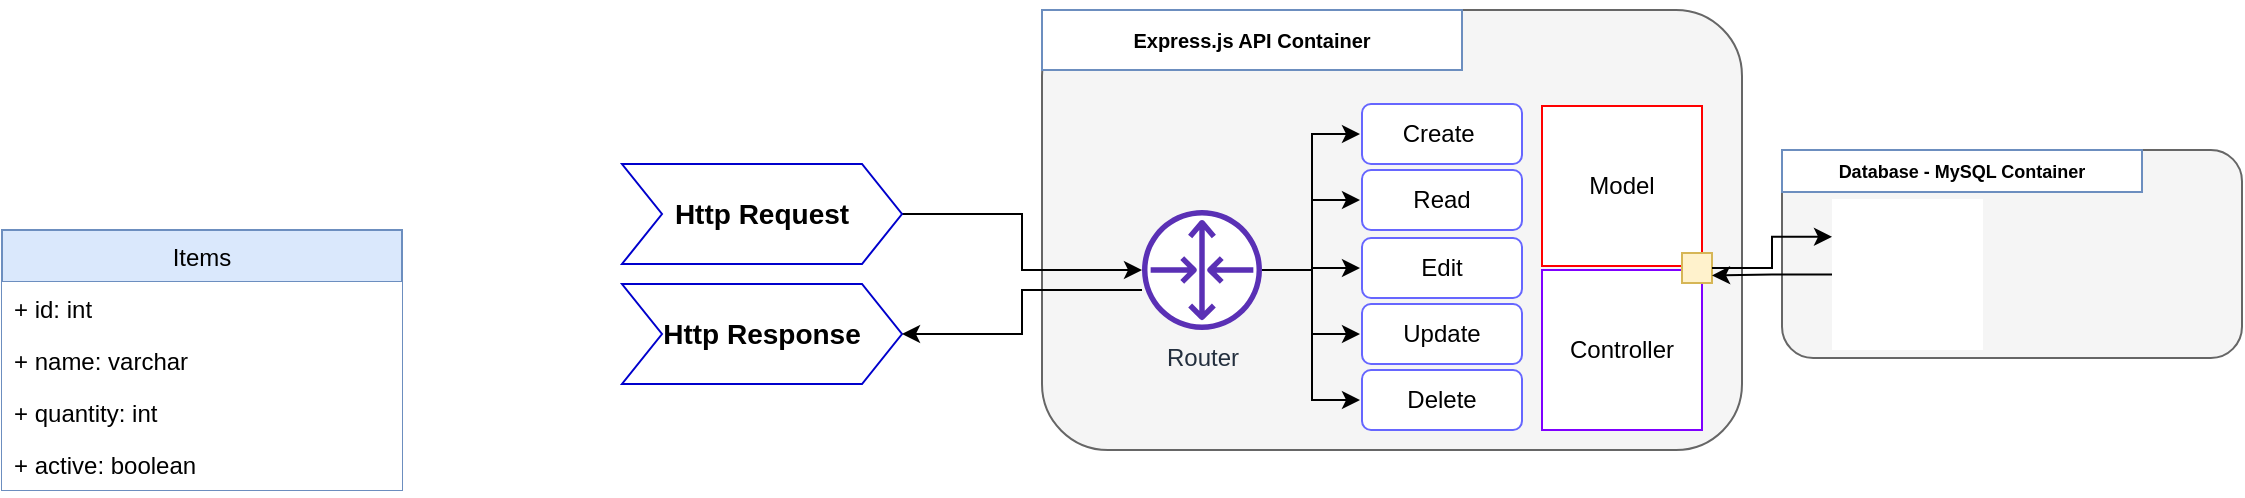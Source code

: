 <mxfile version="13.3.4" type="device"><diagram id="NLq1NP5XbDduWpe8E0in" name="Page-1"><mxGraphModel dx="2565" dy="1198" grid="1" gridSize="10" guides="1" tooltips="1" connect="1" arrows="1" fold="1" page="1" pageScale="1" pageWidth="827" pageHeight="1169" math="0" shadow="0"><root><mxCell id="0"/><mxCell id="1" parent="0"/><mxCell id="tmPcogpjNkNSsTbrXaxl-112" value="" style="group" vertex="1" connectable="0" parent="1"><mxGeometry x="-220" y="175" width="810" height="225" as="geometry"/></mxCell><mxCell id="tmPcogpjNkNSsTbrXaxl-9" value="" style="rounded=1;whiteSpace=wrap;html=1;strokeColor=#666666;fillColor=#f5f5f5;fontColor=#333333;" vertex="1" parent="tmPcogpjNkNSsTbrXaxl-112"><mxGeometry x="210" y="5" width="350" height="220" as="geometry"/></mxCell><mxCell id="tmPcogpjNkNSsTbrXaxl-12" value="Express.js API Container" style="rounded=0;whiteSpace=wrap;html=1;strokeColor=#6c8ebf;fontStyle=1;fontSize=10;fillColor=#FFFFFF;" vertex="1" parent="tmPcogpjNkNSsTbrXaxl-112"><mxGeometry x="210" y="5" width="210" height="30" as="geometry"/></mxCell><mxCell id="tmPcogpjNkNSsTbrXaxl-19" value="Controller" style="whiteSpace=wrap;html=1;aspect=fixed;strokeColor=#7F00FF;" vertex="1" parent="tmPcogpjNkNSsTbrXaxl-112"><mxGeometry x="460" y="135" width="80" height="80" as="geometry"/></mxCell><mxCell id="tmPcogpjNkNSsTbrXaxl-20" value="Model" style="whiteSpace=wrap;html=1;aspect=fixed;strokeColor=#FF0000;perimeterSpacing=1;" vertex="1" parent="tmPcogpjNkNSsTbrXaxl-112"><mxGeometry x="460" y="53" width="80" height="80" as="geometry"/></mxCell><mxCell id="tmPcogpjNkNSsTbrXaxl-46" value="" style="shape=image;html=1;verticalAlign=top;verticalLabelPosition=bottom;labelBackgroundColor=#ffffff;imageAspect=0;aspect=fixed;image=https://cdn3.iconfinder.com/data/icons/social-media-2169/24/social_media_social_media_logo_docker-128.png;strokeColor=#000000;fillColor=#ffffff;" vertex="1" parent="tmPcogpjNkNSsTbrXaxl-112"><mxGeometry x="219" y="6" width="30" height="30" as="geometry"/></mxCell><mxCell id="tmPcogpjNkNSsTbrXaxl-52" value="Create&amp;nbsp;" style="rounded=1;whiteSpace=wrap;html=1;strokeWidth=1;strokeColor=#6666FF;perimeterSpacing=1;" vertex="1" parent="tmPcogpjNkNSsTbrXaxl-112"><mxGeometry x="370" y="52" width="80" height="30" as="geometry"/></mxCell><mxCell id="tmPcogpjNkNSsTbrXaxl-53" value="Edit" style="rounded=1;whiteSpace=wrap;html=1;strokeWidth=1;strokeColor=#6666FF;perimeterSpacing=1;" vertex="1" parent="tmPcogpjNkNSsTbrXaxl-112"><mxGeometry x="370" y="119" width="80" height="30" as="geometry"/></mxCell><mxCell id="tmPcogpjNkNSsTbrXaxl-54" value="Update" style="rounded=1;whiteSpace=wrap;html=1;strokeWidth=1;strokeColor=#6666FF;perimeterSpacing=1;" vertex="1" parent="tmPcogpjNkNSsTbrXaxl-112"><mxGeometry x="370" y="152" width="80" height="30" as="geometry"/></mxCell><mxCell id="tmPcogpjNkNSsTbrXaxl-55" value="Delete" style="rounded=1;whiteSpace=wrap;html=1;strokeWidth=1;strokeColor=#6666FF;perimeterSpacing=1;" vertex="1" parent="tmPcogpjNkNSsTbrXaxl-112"><mxGeometry x="370" y="185" width="80" height="30" as="geometry"/></mxCell><mxCell id="tmPcogpjNkNSsTbrXaxl-66" value="Read" style="rounded=1;whiteSpace=wrap;html=1;strokeWidth=1;strokeColor=#6666FF;perimeterSpacing=1;" vertex="1" parent="tmPcogpjNkNSsTbrXaxl-112"><mxGeometry x="370" y="85" width="80" height="30" as="geometry"/></mxCell><mxCell id="tmPcogpjNkNSsTbrXaxl-70" value="" style="group" vertex="1" connectable="0" parent="tmPcogpjNkNSsTbrXaxl-112"><mxGeometry x="260" y="105" width="60" height="60" as="geometry"/></mxCell><mxCell id="tmPcogpjNkNSsTbrXaxl-64" value="" style="ellipse;whiteSpace=wrap;html=1;aspect=fixed;strokeWidth=2;strokeColor=none;fillColor=#FFFFFF;" vertex="1" parent="tmPcogpjNkNSsTbrXaxl-70"><mxGeometry width="60" height="60" as="geometry"/></mxCell><mxCell id="tmPcogpjNkNSsTbrXaxl-63" value="Router" style="outlineConnect=0;fontColor=#232F3E;fillColor=#5A30B5;strokeColor=none;dashed=0;verticalLabelPosition=bottom;verticalAlign=top;align=center;html=1;fontSize=12;fontStyle=0;aspect=fixed;pointerEvents=1;shape=mxgraph.aws4.router;" vertex="1" parent="tmPcogpjNkNSsTbrXaxl-70"><mxGeometry width="60" height="60" as="geometry"/></mxCell><mxCell id="tmPcogpjNkNSsTbrXaxl-71" style="edgeStyle=orthogonalEdgeStyle;rounded=0;orthogonalLoop=1;jettySize=auto;html=1;entryX=0;entryY=0.5;entryDx=0;entryDy=0;" edge="1" parent="tmPcogpjNkNSsTbrXaxl-112" source="tmPcogpjNkNSsTbrXaxl-63" target="tmPcogpjNkNSsTbrXaxl-52"><mxGeometry relative="1" as="geometry"/></mxCell><mxCell id="tmPcogpjNkNSsTbrXaxl-72" style="edgeStyle=orthogonalEdgeStyle;rounded=0;orthogonalLoop=1;jettySize=auto;html=1;entryX=0;entryY=0.5;entryDx=0;entryDy=0;" edge="1" parent="tmPcogpjNkNSsTbrXaxl-112" source="tmPcogpjNkNSsTbrXaxl-63" target="tmPcogpjNkNSsTbrXaxl-66"><mxGeometry relative="1" as="geometry"/></mxCell><mxCell id="tmPcogpjNkNSsTbrXaxl-73" style="edgeStyle=orthogonalEdgeStyle;rounded=0;orthogonalLoop=1;jettySize=auto;html=1;entryX=0;entryY=0.5;entryDx=0;entryDy=0;" edge="1" parent="tmPcogpjNkNSsTbrXaxl-112" source="tmPcogpjNkNSsTbrXaxl-63" target="tmPcogpjNkNSsTbrXaxl-53"><mxGeometry relative="1" as="geometry"/></mxCell><mxCell id="tmPcogpjNkNSsTbrXaxl-74" style="edgeStyle=orthogonalEdgeStyle;rounded=0;orthogonalLoop=1;jettySize=auto;html=1;" edge="1" parent="tmPcogpjNkNSsTbrXaxl-112" source="tmPcogpjNkNSsTbrXaxl-63" target="tmPcogpjNkNSsTbrXaxl-54"><mxGeometry relative="1" as="geometry"/></mxCell><mxCell id="tmPcogpjNkNSsTbrXaxl-75" style="edgeStyle=orthogonalEdgeStyle;rounded=0;orthogonalLoop=1;jettySize=auto;html=1;entryX=0;entryY=0.5;entryDx=0;entryDy=0;" edge="1" parent="tmPcogpjNkNSsTbrXaxl-112" source="tmPcogpjNkNSsTbrXaxl-63" target="tmPcogpjNkNSsTbrXaxl-55"><mxGeometry relative="1" as="geometry"/></mxCell><mxCell id="tmPcogpjNkNSsTbrXaxl-110" style="edgeStyle=orthogonalEdgeStyle;rounded=0;orthogonalLoop=1;jettySize=auto;html=1;fontSize=14;" edge="1" parent="tmPcogpjNkNSsTbrXaxl-112" source="tmPcogpjNkNSsTbrXaxl-91" target="tmPcogpjNkNSsTbrXaxl-63"><mxGeometry relative="1" as="geometry"/></mxCell><mxCell id="tmPcogpjNkNSsTbrXaxl-91" value="Http Request" style="shape=step;perimeter=stepPerimeter;whiteSpace=wrap;html=1;fixedSize=1;strokeWidth=1;fillColor=#FFFFFF;fontSize=14;strokeColor=#0000CC;fontStyle=1" vertex="1" parent="tmPcogpjNkNSsTbrXaxl-112"><mxGeometry y="82" width="140" height="50" as="geometry"/></mxCell><mxCell id="tmPcogpjNkNSsTbrXaxl-92" value="" style="whiteSpace=wrap;html=1;aspect=fixed;strokeColor=#d6b656;strokeWidth=1;fillColor=#fff2cc;fontSize=14;" vertex="1" parent="tmPcogpjNkNSsTbrXaxl-112"><mxGeometry x="530" y="126.5" width="15" height="15" as="geometry"/></mxCell><mxCell id="tmPcogpjNkNSsTbrXaxl-96" value="" style="group" vertex="1" connectable="0" parent="tmPcogpjNkNSsTbrXaxl-112"><mxGeometry x="580" y="75" width="230" height="104" as="geometry"/></mxCell><mxCell id="tmPcogpjNkNSsTbrXaxl-10" value="" style="rounded=1;whiteSpace=wrap;html=1;strokeColor=#666666;fillColor=#f5f5f5;fontColor=#333333;" vertex="1" parent="tmPcogpjNkNSsTbrXaxl-96"><mxGeometry width="230" height="104" as="geometry"/></mxCell><mxCell id="tmPcogpjNkNSsTbrXaxl-13" value="&lt;font style=&quot;font-size: 9px;&quot;&gt;Database - MySQL Container&lt;/font&gt;" style="rounded=0;whiteSpace=wrap;html=1;strokeColor=#6c8ebf;fontStyle=1;fontSize=9;fillColor=#FFFFFF;" vertex="1" parent="tmPcogpjNkNSsTbrXaxl-96"><mxGeometry width="180" height="21" as="geometry"/></mxCell><mxCell id="tmPcogpjNkNSsTbrXaxl-85" value="" style="shape=image;html=1;verticalAlign=top;verticalLabelPosition=bottom;labelBackgroundColor=#ffffff;imageAspect=0;aspect=fixed;image=https://cdn3.iconfinder.com/data/icons/social-media-2169/24/social_media_social_media_logo_docker-128.png;strokeColor=#000000;fillColor=#ffffff;" vertex="1" parent="tmPcogpjNkNSsTbrXaxl-96"><mxGeometry x="5" y="0.5" width="20" height="20" as="geometry"/></mxCell><mxCell id="tmPcogpjNkNSsTbrXaxl-107" value="" style="shape=image;html=1;verticalAlign=top;verticalLabelPosition=bottom;labelBackgroundColor=#ffffff;imageAspect=0;aspect=fixed;image=https://cdn4.iconfinder.com/data/icons/logos-brands-5/24/mysql-128.png;strokeColor=#0000CC;strokeWidth=1;fillColor=#FFFFFF;fontSize=14;imageBackground=#ffffff;" vertex="1" parent="tmPcogpjNkNSsTbrXaxl-96"><mxGeometry x="25" y="24.5" width="75.5" height="75.5" as="geometry"/></mxCell><mxCell id="tmPcogpjNkNSsTbrXaxl-103" value="" style="shape=image;html=1;verticalAlign=top;verticalLabelPosition=bottom;labelBackgroundColor=#ffffff;imageAspect=0;aspect=fixed;image=https://cdn2.iconfinder.com/data/icons/font-awesome/1792/hdd-o-128.png;strokeColor=#0000CC;strokeWidth=1;fillColor=#FFFFFF;fontSize=14;imageBackground=none;" vertex="1" parent="tmPcogpjNkNSsTbrXaxl-96"><mxGeometry x="100.5" y="24.5" width="40" height="40" as="geometry"/></mxCell><mxCell id="tmPcogpjNkNSsTbrXaxl-104" value="" style="shape=image;html=1;verticalAlign=top;verticalLabelPosition=bottom;labelBackgroundColor=#ffffff;imageAspect=0;aspect=fixed;image=https://cdn2.iconfinder.com/data/icons/font-awesome/1792/hdd-o-128.png;strokeColor=#0000CC;strokeWidth=1;fillColor=#FFFFFF;fontSize=14;" vertex="1" parent="tmPcogpjNkNSsTbrXaxl-96"><mxGeometry x="110" y="60" width="40" height="40" as="geometry"/></mxCell><mxCell id="tmPcogpjNkNSsTbrXaxl-105" value="" style="shape=image;html=1;verticalAlign=top;verticalLabelPosition=bottom;labelBackgroundColor=#ffffff;imageAspect=0;aspect=fixed;image=https://cdn2.iconfinder.com/data/icons/font-awesome/1792/hdd-o-128.png;strokeColor=#0000CC;strokeWidth=1;fillColor=#FFFFFF;fontSize=14;" vertex="1" parent="tmPcogpjNkNSsTbrXaxl-96"><mxGeometry x="140.5" y="32" width="40" height="40" as="geometry"/></mxCell><mxCell id="tmPcogpjNkNSsTbrXaxl-100" value="Http Response" style="shape=step;perimeter=stepPerimeter;whiteSpace=wrap;html=1;fixedSize=1;strokeWidth=1;fillColor=#FFFFFF;fontSize=14;strokeColor=#0000CC;fontStyle=1" vertex="1" parent="tmPcogpjNkNSsTbrXaxl-112"><mxGeometry y="142" width="140" height="50" as="geometry"/></mxCell><mxCell id="tmPcogpjNkNSsTbrXaxl-106" value="" style="shape=image;html=1;verticalAlign=top;verticalLabelPosition=bottom;labelBackgroundColor=#ffffff;imageAspect=0;aspect=fixed;image=https://cdn2.iconfinder.com/data/icons/nodejs-1/128/nodejs-128.png;strokeColor=#0000CC;strokeWidth=1;fillColor=#FFFFFF;fontSize=14;" vertex="1" parent="tmPcogpjNkNSsTbrXaxl-112"><mxGeometry x="380" width="40" height="40" as="geometry"/></mxCell><mxCell id="tmPcogpjNkNSsTbrXaxl-108" style="edgeStyle=orthogonalEdgeStyle;rounded=0;orthogonalLoop=1;jettySize=auto;html=1;entryX=0;entryY=0.25;entryDx=0;entryDy=0;fontSize=14;" edge="1" parent="tmPcogpjNkNSsTbrXaxl-112" source="tmPcogpjNkNSsTbrXaxl-92" target="tmPcogpjNkNSsTbrXaxl-107"><mxGeometry relative="1" as="geometry"/></mxCell><mxCell id="tmPcogpjNkNSsTbrXaxl-109" style="edgeStyle=orthogonalEdgeStyle;rounded=0;orthogonalLoop=1;jettySize=auto;html=1;entryX=1;entryY=0.75;entryDx=0;entryDy=0;fontSize=14;" edge="1" parent="tmPcogpjNkNSsTbrXaxl-112" source="tmPcogpjNkNSsTbrXaxl-107" target="tmPcogpjNkNSsTbrXaxl-92"><mxGeometry relative="1" as="geometry"/></mxCell><mxCell id="tmPcogpjNkNSsTbrXaxl-111" style="edgeStyle=orthogonalEdgeStyle;rounded=0;orthogonalLoop=1;jettySize=auto;html=1;entryX=1;entryY=0.5;entryDx=0;entryDy=0;fontSize=14;" edge="1" parent="tmPcogpjNkNSsTbrXaxl-112" source="tmPcogpjNkNSsTbrXaxl-63" target="tmPcogpjNkNSsTbrXaxl-100"><mxGeometry relative="1" as="geometry"><Array as="points"><mxPoint x="200" y="145"/><mxPoint x="200" y="167"/></Array></mxGeometry></mxCell><mxCell id="tmPcogpjNkNSsTbrXaxl-33" value="Items" style="swimlane;fontStyle=0;childLayout=stackLayout;horizontal=1;startSize=26;fillColor=#dae8fc;horizontalStack=0;resizeParent=1;resizeParentMax=0;resizeLast=0;collapsible=1;marginBottom=0;strokeColor=#6c8ebf;" vertex="1" parent="1"><mxGeometry x="-530" y="290" width="200" height="130" as="geometry"/></mxCell><mxCell id="tmPcogpjNkNSsTbrXaxl-34" value="+ id: int" style="text;strokeColor=none;align=left;verticalAlign=top;spacingLeft=4;spacingRight=4;overflow=hidden;rotatable=0;points=[[0,0.5],[1,0.5]];portConstraint=eastwest;fillColor=#ffffff;" vertex="1" parent="tmPcogpjNkNSsTbrXaxl-33"><mxGeometry y="26" width="200" height="26" as="geometry"/></mxCell><mxCell id="tmPcogpjNkNSsTbrXaxl-35" value="+ name: varchar" style="text;strokeColor=none;align=left;verticalAlign=top;spacingLeft=4;spacingRight=4;overflow=hidden;rotatable=0;points=[[0,0.5],[1,0.5]];portConstraint=eastwest;fillColor=#ffffff;" vertex="1" parent="tmPcogpjNkNSsTbrXaxl-33"><mxGeometry y="52" width="200" height="26" as="geometry"/></mxCell><mxCell id="tmPcogpjNkNSsTbrXaxl-36" value="+ quantity: int" style="text;strokeColor=none;align=left;verticalAlign=top;spacingLeft=4;spacingRight=4;overflow=hidden;rotatable=0;points=[[0,0.5],[1,0.5]];portConstraint=eastwest;fillColor=#ffffff;" vertex="1" parent="tmPcogpjNkNSsTbrXaxl-33"><mxGeometry y="78" width="200" height="26" as="geometry"/></mxCell><mxCell id="tmPcogpjNkNSsTbrXaxl-41" value="+ active: boolean" style="text;strokeColor=none;align=left;verticalAlign=top;spacingLeft=4;spacingRight=4;overflow=hidden;rotatable=0;points=[[0,0.5],[1,0.5]];portConstraint=eastwest;fillColor=#ffffff;" vertex="1" parent="tmPcogpjNkNSsTbrXaxl-33"><mxGeometry y="104" width="200" height="26" as="geometry"/></mxCell></root></mxGraphModel></diagram></mxfile>